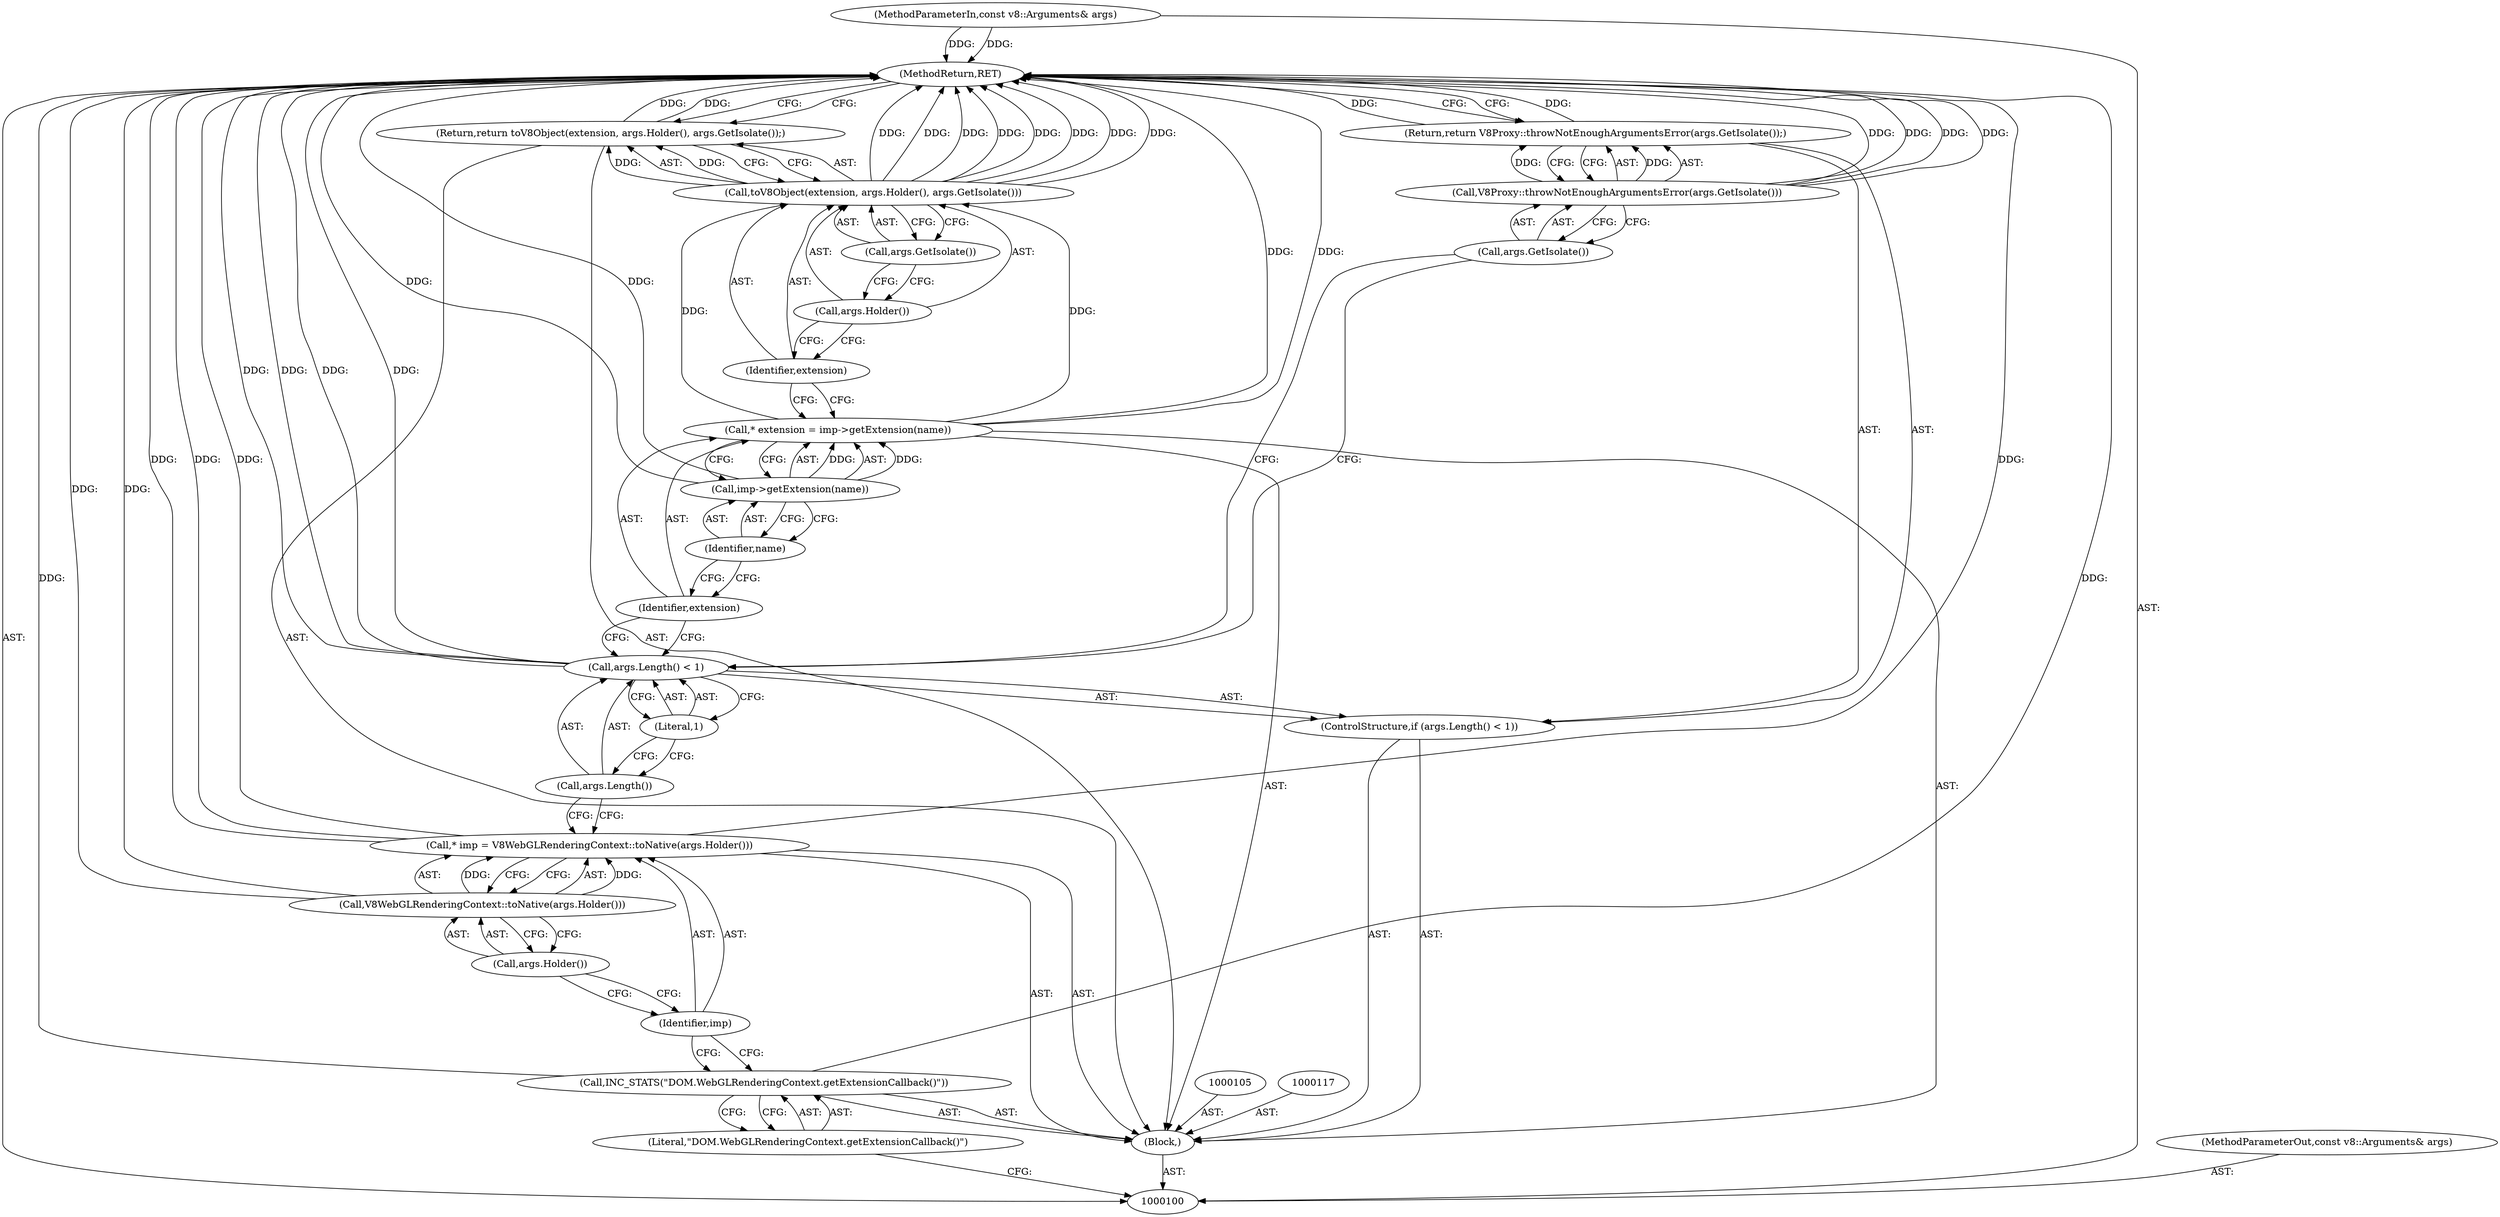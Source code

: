 digraph "0_Chrome_e9372a1bfd3588a80fcf49aa07321f0971dd6091_55" {
"1000127" [label="(MethodReturn,RET)"];
"1000101" [label="(MethodParameterIn,const v8::Arguments& args)"];
"1000177" [label="(MethodParameterOut,const v8::Arguments& args)"];
"1000102" [label="(Block,)"];
"1000104" [label="(Literal,\"DOM.WebGLRenderingContext.getExtensionCallback()\")"];
"1000103" [label="(Call,INC_STATS(\"DOM.WebGLRenderingContext.getExtensionCallback()\"))"];
"1000106" [label="(Call,* imp = V8WebGLRenderingContext::toNative(args.Holder()))"];
"1000107" [label="(Identifier,imp)"];
"1000108" [label="(Call,V8WebGLRenderingContext::toNative(args.Holder()))"];
"1000109" [label="(Call,args.Holder())"];
"1000113" [label="(Literal,1)"];
"1000110" [label="(ControlStructure,if (args.Length() < 1))"];
"1000111" [label="(Call,args.Length() < 1)"];
"1000112" [label="(Call,args.Length())"];
"1000115" [label="(Call,V8Proxy::throwNotEnoughArgumentsError(args.GetIsolate()))"];
"1000116" [label="(Call,args.GetIsolate())"];
"1000114" [label="(Return,return V8Proxy::throwNotEnoughArgumentsError(args.GetIsolate());)"];
"1000118" [label="(Call,* extension = imp->getExtension(name))"];
"1000119" [label="(Identifier,extension)"];
"1000120" [label="(Call,imp->getExtension(name))"];
"1000121" [label="(Identifier,name)"];
"1000123" [label="(Call,toV8Object(extension, args.Holder(), args.GetIsolate()))"];
"1000124" [label="(Identifier,extension)"];
"1000125" [label="(Call,args.Holder())"];
"1000126" [label="(Call,args.GetIsolate())"];
"1000122" [label="(Return,return toV8Object(extension, args.Holder(), args.GetIsolate());)"];
"1000127" -> "1000100"  [label="AST: "];
"1000127" -> "1000114"  [label="CFG: "];
"1000127" -> "1000122"  [label="CFG: "];
"1000122" -> "1000127"  [label="DDG: "];
"1000123" -> "1000127"  [label="DDG: "];
"1000123" -> "1000127"  [label="DDG: "];
"1000123" -> "1000127"  [label="DDG: "];
"1000123" -> "1000127"  [label="DDG: "];
"1000106" -> "1000127"  [label="DDG: "];
"1000106" -> "1000127"  [label="DDG: "];
"1000103" -> "1000127"  [label="DDG: "];
"1000111" -> "1000127"  [label="DDG: "];
"1000111" -> "1000127"  [label="DDG: "];
"1000115" -> "1000127"  [label="DDG: "];
"1000115" -> "1000127"  [label="DDG: "];
"1000120" -> "1000127"  [label="DDG: "];
"1000101" -> "1000127"  [label="DDG: "];
"1000118" -> "1000127"  [label="DDG: "];
"1000108" -> "1000127"  [label="DDG: "];
"1000114" -> "1000127"  [label="DDG: "];
"1000101" -> "1000100"  [label="AST: "];
"1000101" -> "1000127"  [label="DDG: "];
"1000177" -> "1000100"  [label="AST: "];
"1000102" -> "1000100"  [label="AST: "];
"1000103" -> "1000102"  [label="AST: "];
"1000105" -> "1000102"  [label="AST: "];
"1000106" -> "1000102"  [label="AST: "];
"1000110" -> "1000102"  [label="AST: "];
"1000117" -> "1000102"  [label="AST: "];
"1000118" -> "1000102"  [label="AST: "];
"1000122" -> "1000102"  [label="AST: "];
"1000104" -> "1000103"  [label="AST: "];
"1000104" -> "1000100"  [label="CFG: "];
"1000103" -> "1000104"  [label="CFG: "];
"1000103" -> "1000102"  [label="AST: "];
"1000103" -> "1000104"  [label="CFG: "];
"1000104" -> "1000103"  [label="AST: "];
"1000107" -> "1000103"  [label="CFG: "];
"1000103" -> "1000127"  [label="DDG: "];
"1000106" -> "1000102"  [label="AST: "];
"1000106" -> "1000108"  [label="CFG: "];
"1000107" -> "1000106"  [label="AST: "];
"1000108" -> "1000106"  [label="AST: "];
"1000112" -> "1000106"  [label="CFG: "];
"1000106" -> "1000127"  [label="DDG: "];
"1000106" -> "1000127"  [label="DDG: "];
"1000108" -> "1000106"  [label="DDG: "];
"1000107" -> "1000106"  [label="AST: "];
"1000107" -> "1000103"  [label="CFG: "];
"1000109" -> "1000107"  [label="CFG: "];
"1000108" -> "1000106"  [label="AST: "];
"1000108" -> "1000109"  [label="CFG: "];
"1000109" -> "1000108"  [label="AST: "];
"1000106" -> "1000108"  [label="CFG: "];
"1000108" -> "1000127"  [label="DDG: "];
"1000108" -> "1000106"  [label="DDG: "];
"1000109" -> "1000108"  [label="AST: "];
"1000109" -> "1000107"  [label="CFG: "];
"1000108" -> "1000109"  [label="CFG: "];
"1000113" -> "1000111"  [label="AST: "];
"1000113" -> "1000112"  [label="CFG: "];
"1000111" -> "1000113"  [label="CFG: "];
"1000110" -> "1000102"  [label="AST: "];
"1000111" -> "1000110"  [label="AST: "];
"1000114" -> "1000110"  [label="AST: "];
"1000111" -> "1000110"  [label="AST: "];
"1000111" -> "1000113"  [label="CFG: "];
"1000112" -> "1000111"  [label="AST: "];
"1000113" -> "1000111"  [label="AST: "];
"1000116" -> "1000111"  [label="CFG: "];
"1000119" -> "1000111"  [label="CFG: "];
"1000111" -> "1000127"  [label="DDG: "];
"1000111" -> "1000127"  [label="DDG: "];
"1000112" -> "1000111"  [label="AST: "];
"1000112" -> "1000106"  [label="CFG: "];
"1000113" -> "1000112"  [label="CFG: "];
"1000115" -> "1000114"  [label="AST: "];
"1000115" -> "1000116"  [label="CFG: "];
"1000116" -> "1000115"  [label="AST: "];
"1000114" -> "1000115"  [label="CFG: "];
"1000115" -> "1000127"  [label="DDG: "];
"1000115" -> "1000127"  [label="DDG: "];
"1000115" -> "1000114"  [label="DDG: "];
"1000116" -> "1000115"  [label="AST: "];
"1000116" -> "1000111"  [label="CFG: "];
"1000115" -> "1000116"  [label="CFG: "];
"1000114" -> "1000110"  [label="AST: "];
"1000114" -> "1000115"  [label="CFG: "];
"1000115" -> "1000114"  [label="AST: "];
"1000127" -> "1000114"  [label="CFG: "];
"1000114" -> "1000127"  [label="DDG: "];
"1000115" -> "1000114"  [label="DDG: "];
"1000118" -> "1000102"  [label="AST: "];
"1000118" -> "1000120"  [label="CFG: "];
"1000119" -> "1000118"  [label="AST: "];
"1000120" -> "1000118"  [label="AST: "];
"1000124" -> "1000118"  [label="CFG: "];
"1000118" -> "1000127"  [label="DDG: "];
"1000120" -> "1000118"  [label="DDG: "];
"1000118" -> "1000123"  [label="DDG: "];
"1000119" -> "1000118"  [label="AST: "];
"1000119" -> "1000111"  [label="CFG: "];
"1000121" -> "1000119"  [label="CFG: "];
"1000120" -> "1000118"  [label="AST: "];
"1000120" -> "1000121"  [label="CFG: "];
"1000121" -> "1000120"  [label="AST: "];
"1000118" -> "1000120"  [label="CFG: "];
"1000120" -> "1000127"  [label="DDG: "];
"1000120" -> "1000118"  [label="DDG: "];
"1000121" -> "1000120"  [label="AST: "];
"1000121" -> "1000119"  [label="CFG: "];
"1000120" -> "1000121"  [label="CFG: "];
"1000123" -> "1000122"  [label="AST: "];
"1000123" -> "1000126"  [label="CFG: "];
"1000124" -> "1000123"  [label="AST: "];
"1000125" -> "1000123"  [label="AST: "];
"1000126" -> "1000123"  [label="AST: "];
"1000122" -> "1000123"  [label="CFG: "];
"1000123" -> "1000127"  [label="DDG: "];
"1000123" -> "1000127"  [label="DDG: "];
"1000123" -> "1000127"  [label="DDG: "];
"1000123" -> "1000127"  [label="DDG: "];
"1000123" -> "1000122"  [label="DDG: "];
"1000118" -> "1000123"  [label="DDG: "];
"1000124" -> "1000123"  [label="AST: "];
"1000124" -> "1000118"  [label="CFG: "];
"1000125" -> "1000124"  [label="CFG: "];
"1000125" -> "1000123"  [label="AST: "];
"1000125" -> "1000124"  [label="CFG: "];
"1000126" -> "1000125"  [label="CFG: "];
"1000126" -> "1000123"  [label="AST: "];
"1000126" -> "1000125"  [label="CFG: "];
"1000123" -> "1000126"  [label="CFG: "];
"1000122" -> "1000102"  [label="AST: "];
"1000122" -> "1000123"  [label="CFG: "];
"1000123" -> "1000122"  [label="AST: "];
"1000127" -> "1000122"  [label="CFG: "];
"1000122" -> "1000127"  [label="DDG: "];
"1000123" -> "1000122"  [label="DDG: "];
}
